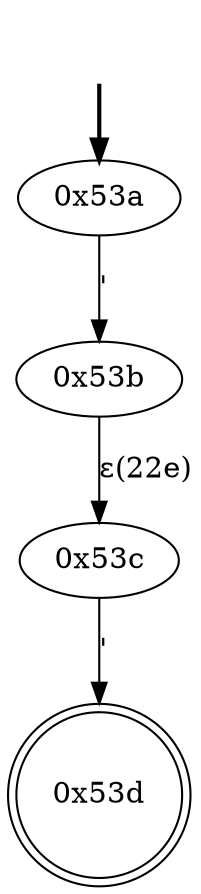 digraph {
	fake [style=invisible]
	"0x53a" [root=true]
	"0x53b"
	"0x53c"
	"0x53d" [shape=doublecircle]
	fake -> "0x53a" [style=bold]
	"0x53a" -> "0x53b" [label="'"]
	"0x53c" -> "0x53d" [label="'"]
	"0x53b" -> "0x53c" [label="ε(22e)"]
}
